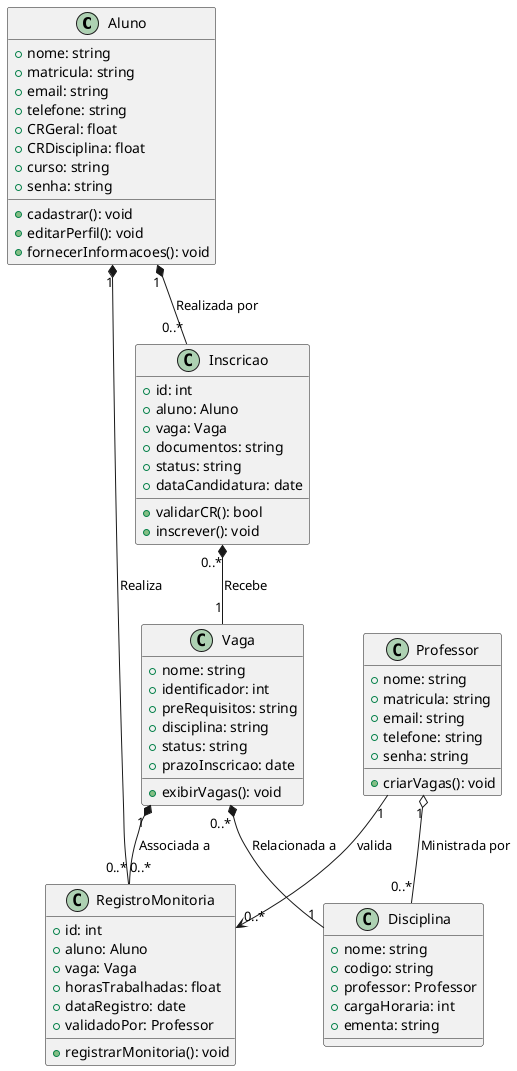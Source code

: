 @startuml

class Aluno {
    +nome: string
    +matricula: string
    +email: string
    +telefone: string
    +CRGeral: float
    +CRDisciplina: float
    +curso: string
    +senha: string
    +cadastrar(): void
    +editarPerfil(): void
    +fornecerInformacoes(): void
}

class Professor {
    +nome: string
    +matricula: string
    +email: string
    +telefone: string
    +senha: string
    +criarVagas(): void
}

class Vaga {
    +nome: string
    +identificador: int
    +preRequisitos: string
    +disciplina: string
    +status: string
    +prazoInscricao: date
    +exibirVagas(): void
}

class Inscricao {
    +id: int
    +aluno: Aluno
    +vaga: Vaga
    +documentos: string
    +status: string
    +dataCandidatura: date
    +validarCR(): bool
    +inscrever(): void
}

class RegistroMonitoria {
    +id: int
    +aluno: Aluno
    +vaga: Vaga
    +horasTrabalhadas: float
    +dataRegistro: date
    +validadoPor: Professor
    +registrarMonitoria(): void
}

class Disciplina {
    +nome: string
    +codigo: string
    +professor: Professor
    +cargaHoraria: int
    +ementa: string
}

' Relacionamentos com multiplicidades
Aluno "1" *-- "0..*" Inscricao: Realizada por
Inscricao "0..*" *-- "1" Vaga: Recebe
Vaga "0..*" *-- "1" Disciplina: Relacionada a
Professor "1" o-- "0..*" Disciplina: Ministrada por
Aluno "1" *-- "0..*" RegistroMonitoria: Realiza
Vaga "1" *-- "0..*" RegistroMonitoria: Associada a
Professor "1" --> "0..*" RegistroMonitoria: valida

@enduml